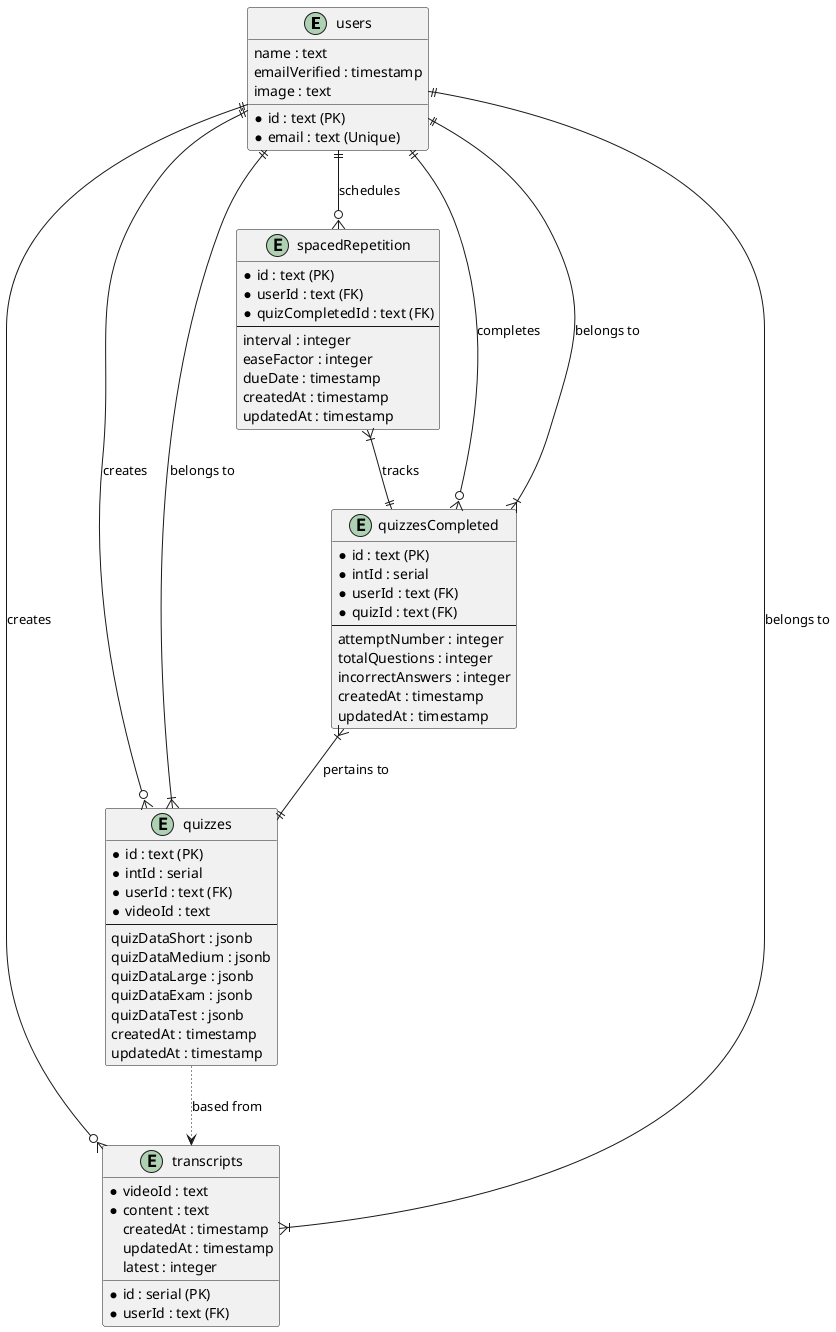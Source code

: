 @startuml
entity "users" {
  * id : text (PK)
  * email : text (Unique)
  name : text
  emailVerified : timestamp
  image : text
}

entity "transcripts" {
  * id : serial (PK)
  * videoId : text
  * content : text
  * userId : text (FK)
  createdAt : timestamp
  updatedAt : timestamp
  latest : integer
}
entity "quizzes" {
  * id : text (PK)
  * intId : serial
  * userId : text (FK)
  * videoId : text
  --
  quizDataShort : jsonb
  quizDataMedium : jsonb
  quizDataLarge : jsonb
  quizDataExam : jsonb
  quizDataTest : jsonb
  createdAt : timestamp
  updatedAt : timestamp
}

entity "quizzesCompleted" {
  * id : text (PK)
  * intId : serial
  * userId : text (FK)
  * quizId : text (FK)
  --
  attemptNumber : integer
  totalQuestions : integer
  incorrectAnswers : integer
  createdAt : timestamp
  updatedAt : timestamp
}

entity "spacedRepetition" {
  * id : text (PK)
  * userId : text (FK)
  * quizCompletedId : text (FK)
  --
  interval : integer
  easeFactor : integer
  dueDate : timestamp
  createdAt : timestamp
  updatedAt : timestamp
}

users ||--o{ transcripts : "creates"
users ||--o{ quizzes : "creates"
users ||--o{ quizzesCompleted : "completes"
users ||--o{ spacedRepetition : "schedules"

transcripts }|--|| users : "belongs to"
quizzes }|--|| users : "belongs to"
quizzesCompleted }|--|| quizzes : "pertains to"
quizzesCompleted }|--|| users : "belongs to"
spacedRepetition }|--|| quizzesCompleted : "tracks"

' Implicit relationship represented with a dotted line
quizzes -[dotted]-> transcripts : "based from"
@enduml
